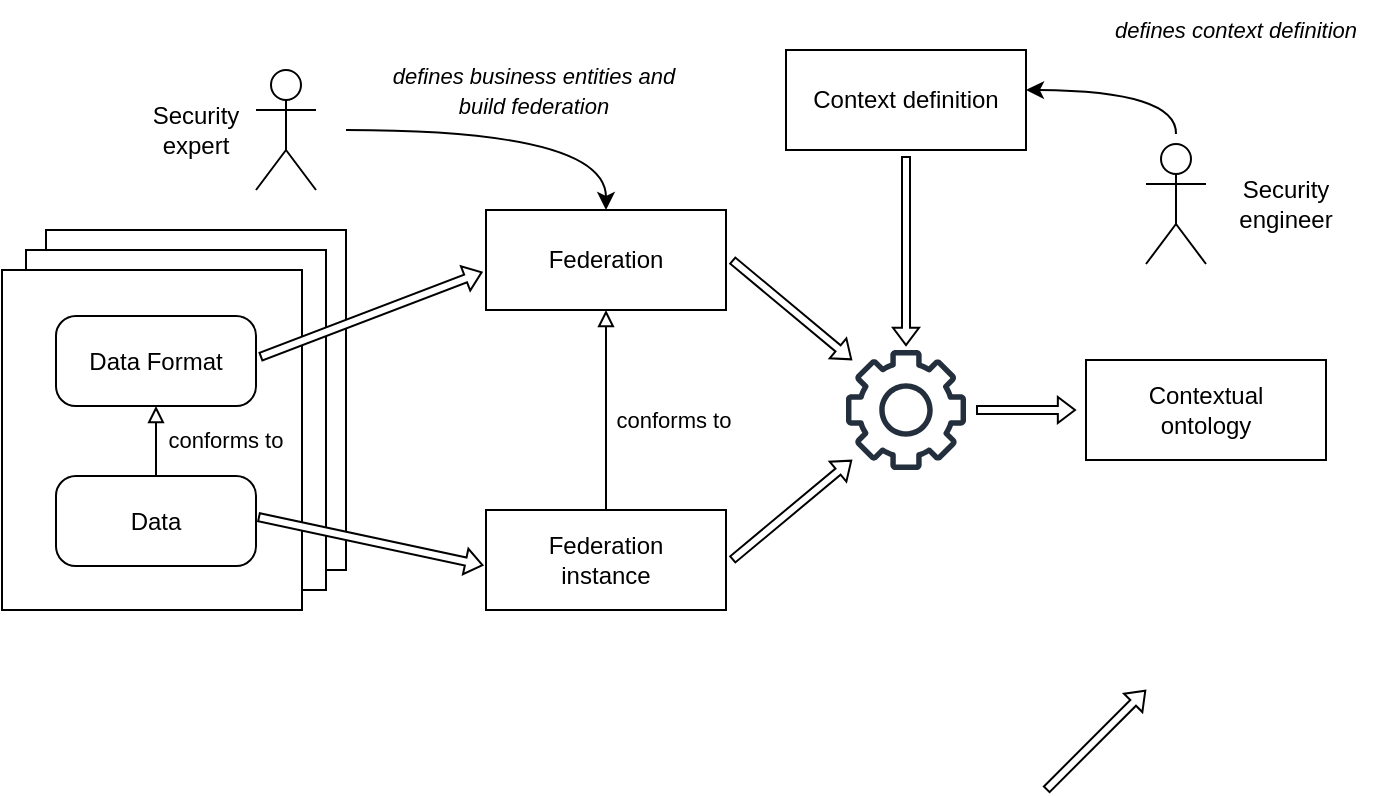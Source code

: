 <mxfile version="21.0.6" type="github">
  <diagram name="Page-1" id="LV6u2GoyfH_cWMS7qSA4">
    <mxGraphModel dx="835" dy="469" grid="1" gridSize="10" guides="1" tooltips="1" connect="1" arrows="1" fold="1" page="1" pageScale="1" pageWidth="827" pageHeight="1169" math="0" shadow="0">
      <root>
        <mxCell id="0" />
        <mxCell id="1" parent="0" />
        <mxCell id="476Phh2_DoRy5IiEpwfO-1" value="&lt;br style=&quot;font-size: 11px;&quot;&gt;" style="shape=umlActor;verticalLabelPosition=bottom;verticalAlign=top;html=1;outlineConnect=0;fontSize=11;" vertex="1" parent="1">
          <mxGeometry x="195" y="160" width="30" height="60" as="geometry" />
        </mxCell>
        <mxCell id="476Phh2_DoRy5IiEpwfO-2" value="" style="rounded=0;whiteSpace=wrap;html=1;" vertex="1" parent="1">
          <mxGeometry x="90" y="240" width="150" height="170" as="geometry" />
        </mxCell>
        <mxCell id="476Phh2_DoRy5IiEpwfO-3" value="" style="rounded=0;whiteSpace=wrap;html=1;" vertex="1" parent="1">
          <mxGeometry x="80" y="250" width="150" height="170" as="geometry" />
        </mxCell>
        <mxCell id="476Phh2_DoRy5IiEpwfO-4" value="" style="rounded=0;whiteSpace=wrap;html=1;" vertex="1" parent="1">
          <mxGeometry x="68" y="260" width="150" height="170" as="geometry" />
        </mxCell>
        <mxCell id="476Phh2_DoRy5IiEpwfO-6" value="Data Format" style="rounded=1;whiteSpace=wrap;html=1;arcSize=22;fontSize=12;" vertex="1" parent="1">
          <mxGeometry x="95" y="283" width="100" height="45" as="geometry" />
        </mxCell>
        <mxCell id="476Phh2_DoRy5IiEpwfO-7" value="Data" style="rounded=1;whiteSpace=wrap;html=1;arcSize=22;fontSize=12;" vertex="1" parent="1">
          <mxGeometry x="95" y="363" width="100" height="45" as="geometry" />
        </mxCell>
        <mxCell id="476Phh2_DoRy5IiEpwfO-8" value="" style="endArrow=block;html=1;rounded=0;exitX=0.5;exitY=0;exitDx=0;exitDy=0;entryX=0.5;entryY=1;entryDx=0;entryDy=0;endFill=0;" edge="1" parent="1" source="476Phh2_DoRy5IiEpwfO-7" target="476Phh2_DoRy5IiEpwfO-6">
          <mxGeometry width="50" height="50" relative="1" as="geometry">
            <mxPoint x="320" y="310" as="sourcePoint" />
            <mxPoint x="370" y="260" as="targetPoint" />
          </mxGeometry>
        </mxCell>
        <mxCell id="476Phh2_DoRy5IiEpwfO-10" value="conforms to" style="text;html=1;strokeColor=none;fillColor=none;align=center;verticalAlign=middle;whiteSpace=wrap;rounded=0;fontSize=11;" vertex="1" parent="1">
          <mxGeometry x="150" y="330" width="60" height="30" as="geometry" />
        </mxCell>
        <mxCell id="476Phh2_DoRy5IiEpwfO-27" style="edgeStyle=orthogonalEdgeStyle;rounded=0;orthogonalLoop=1;jettySize=auto;html=1;exitX=0.5;exitY=0;exitDx=0;exitDy=0;curved=1;startArrow=classic;startFill=1;endArrow=none;endFill=0;" edge="1" parent="1" source="476Phh2_DoRy5IiEpwfO-11">
          <mxGeometry relative="1" as="geometry">
            <mxPoint x="240" y="190" as="targetPoint" />
            <Array as="points">
              <mxPoint x="370" y="190" />
            </Array>
          </mxGeometry>
        </mxCell>
        <mxCell id="476Phh2_DoRy5IiEpwfO-11" value="Federation" style="rounded=0;whiteSpace=wrap;html=1;" vertex="1" parent="1">
          <mxGeometry x="310" y="230" width="120" height="50" as="geometry" />
        </mxCell>
        <mxCell id="476Phh2_DoRy5IiEpwfO-12" value="Security expert" style="text;html=1;strokeColor=none;fillColor=none;align=center;verticalAlign=middle;whiteSpace=wrap;rounded=0;fontSize=12;" vertex="1" parent="1">
          <mxGeometry x="135" y="175" width="60" height="30" as="geometry" />
        </mxCell>
        <mxCell id="476Phh2_DoRy5IiEpwfO-13" value="Federation&lt;br&gt;instance" style="rounded=0;whiteSpace=wrap;html=1;" vertex="1" parent="1">
          <mxGeometry x="310" y="380" width="120" height="50" as="geometry" />
        </mxCell>
        <mxCell id="476Phh2_DoRy5IiEpwfO-14" value="" style="endArrow=block;html=1;rounded=0;exitX=0.5;exitY=0;exitDx=0;exitDy=0;entryX=0.5;entryY=1;entryDx=0;entryDy=0;endFill=0;" edge="1" parent="1" source="476Phh2_DoRy5IiEpwfO-13" target="476Phh2_DoRy5IiEpwfO-11">
          <mxGeometry width="50" height="50" relative="1" as="geometry">
            <mxPoint x="365" y="350" as="sourcePoint" />
            <mxPoint x="365" y="320" as="targetPoint" />
          </mxGeometry>
        </mxCell>
        <mxCell id="476Phh2_DoRy5IiEpwfO-15" value="conforms to" style="text;html=1;strokeColor=none;fillColor=none;align=center;verticalAlign=middle;whiteSpace=wrap;rounded=0;fontSize=11;" vertex="1" parent="1">
          <mxGeometry x="374" y="320" width="60" height="30" as="geometry" />
        </mxCell>
        <mxCell id="476Phh2_DoRy5IiEpwfO-17" value="" style="sketch=0;outlineConnect=0;fontColor=#232F3E;gradientColor=none;fillColor=#232F3D;strokeColor=none;dashed=0;verticalLabelPosition=bottom;verticalAlign=top;align=center;html=1;fontSize=12;fontStyle=0;aspect=fixed;pointerEvents=1;shape=mxgraph.aws4.gear;" vertex="1" parent="1">
          <mxGeometry x="490" y="300" width="60" height="60" as="geometry" />
        </mxCell>
        <mxCell id="476Phh2_DoRy5IiEpwfO-18" value="Contextual &lt;br&gt;ontology" style="rounded=0;whiteSpace=wrap;html=1;" vertex="1" parent="1">
          <mxGeometry x="610" y="305" width="120" height="50" as="geometry" />
        </mxCell>
        <mxCell id="476Phh2_DoRy5IiEpwfO-23" value="Context definition" style="rounded=0;whiteSpace=wrap;html=1;" vertex="1" parent="1">
          <mxGeometry x="460" y="150" width="120" height="50" as="geometry" />
        </mxCell>
        <mxCell id="476Phh2_DoRy5IiEpwfO-24" value="&lt;br style=&quot;font-size: 11px;&quot;&gt;" style="shape=umlActor;verticalLabelPosition=bottom;verticalAlign=top;html=1;outlineConnect=0;fontSize=11;" vertex="1" parent="1">
          <mxGeometry x="640" y="197" width="30" height="60" as="geometry" />
        </mxCell>
        <mxCell id="476Phh2_DoRy5IiEpwfO-25" value="Security engineer" style="text;html=1;strokeColor=none;fillColor=none;align=center;verticalAlign=middle;whiteSpace=wrap;rounded=0;fontSize=12;" vertex="1" parent="1">
          <mxGeometry x="680" y="212" width="60" height="30" as="geometry" />
        </mxCell>
        <mxCell id="476Phh2_DoRy5IiEpwfO-28" value="&lt;font style=&quot;font-size: 11px;&quot;&gt;defines business entities and build federation&lt;/font&gt;" style="text;html=1;strokeColor=none;fillColor=none;align=center;verticalAlign=middle;whiteSpace=wrap;rounded=0;fontSize=12;fontStyle=2" vertex="1" parent="1">
          <mxGeometry x="259" y="155" width="150" height="30" as="geometry" />
        </mxCell>
        <mxCell id="476Phh2_DoRy5IiEpwfO-31" value="" style="shape=flexArrow;endArrow=classic;html=1;rounded=0;endWidth=8;endSize=2.527;width=4;fillColor=default;" edge="1" parent="1">
          <mxGeometry width="50" height="50" relative="1" as="geometry">
            <mxPoint x="555" y="330" as="sourcePoint" />
            <mxPoint x="605" y="330" as="targetPoint" />
          </mxGeometry>
        </mxCell>
        <mxCell id="476Phh2_DoRy5IiEpwfO-32" value="" style="shape=flexArrow;endArrow=classic;html=1;rounded=0;endWidth=8;endSize=2.527;width=4;fillColor=default;" edge="1" parent="1">
          <mxGeometry width="50" height="50" relative="1" as="geometry">
            <mxPoint x="590" y="520" as="sourcePoint" />
            <mxPoint x="640" y="470" as="targetPoint" />
          </mxGeometry>
        </mxCell>
        <mxCell id="476Phh2_DoRy5IiEpwfO-33" value="" style="shape=flexArrow;endArrow=classic;html=1;rounded=0;endWidth=8;endSize=2.527;width=4;entryX=-0.031;entryY=0.66;entryDx=0;entryDy=0;entryPerimeter=0;fillColor=default;exitX=1;exitY=0.5;exitDx=0;exitDy=0;" edge="1" parent="1">
          <mxGeometry width="50" height="50" relative="1" as="geometry">
            <mxPoint x="197" y="303.5" as="sourcePoint" />
            <mxPoint x="308.28" y="261" as="targetPoint" />
          </mxGeometry>
        </mxCell>
        <mxCell id="476Phh2_DoRy5IiEpwfO-34" value="" style="shape=flexArrow;endArrow=classic;html=1;rounded=0;endWidth=8;endSize=2.527;width=4;entryX=-0.019;entryY=0.593;entryDx=0;entryDy=0;entryPerimeter=0;fillColor=default;exitX=1;exitY=0.5;exitDx=0;exitDy=0;" edge="1" parent="1">
          <mxGeometry width="50" height="50" relative="1" as="geometry">
            <mxPoint x="196" y="383.5" as="sourcePoint" />
            <mxPoint x="308.72" y="407.65" as="targetPoint" />
          </mxGeometry>
        </mxCell>
        <mxCell id="476Phh2_DoRy5IiEpwfO-35" value="" style="shape=flexArrow;endArrow=classic;html=1;rounded=0;endWidth=8;endSize=2.527;width=4;fillColor=default;exitX=1;exitY=0.5;exitDx=0;exitDy=0;" edge="1" parent="1">
          <mxGeometry width="50" height="50" relative="1" as="geometry">
            <mxPoint x="433" y="255" as="sourcePoint" />
            <mxPoint x="493" y="305" as="targetPoint" />
          </mxGeometry>
        </mxCell>
        <mxCell id="476Phh2_DoRy5IiEpwfO-36" value="" style="shape=flexArrow;endArrow=classic;html=1;rounded=0;endWidth=8;endSize=2.527;width=4;fillColor=default;exitX=1;exitY=0.5;exitDx=0;exitDy=0;" edge="1" parent="1">
          <mxGeometry width="50" height="50" relative="1" as="geometry">
            <mxPoint x="433" y="405" as="sourcePoint" />
            <mxPoint x="493" y="355" as="targetPoint" />
          </mxGeometry>
        </mxCell>
        <mxCell id="476Phh2_DoRy5IiEpwfO-37" value="" style="shape=flexArrow;endArrow=classic;html=1;rounded=0;endWidth=8;endSize=2.527;width=4;fillColor=default;exitX=1;exitY=0.5;exitDx=0;exitDy=0;" edge="1" parent="1">
          <mxGeometry width="50" height="50" relative="1" as="geometry">
            <mxPoint x="520" y="203" as="sourcePoint" />
            <mxPoint x="520" y="298.001" as="targetPoint" />
          </mxGeometry>
        </mxCell>
        <mxCell id="476Phh2_DoRy5IiEpwfO-38" style="edgeStyle=orthogonalEdgeStyle;rounded=0;orthogonalLoop=1;jettySize=auto;html=1;exitX=1;exitY=0.5;exitDx=0;exitDy=0;curved=1;startArrow=classic;startFill=1;endArrow=none;endFill=0;entryX=0.5;entryY=0;entryDx=0;entryDy=0;entryPerimeter=0;" edge="1" parent="1">
          <mxGeometry relative="1" as="geometry">
            <mxPoint x="580" y="170" as="sourcePoint" />
            <mxPoint x="655" y="192" as="targetPoint" />
          </mxGeometry>
        </mxCell>
        <mxCell id="476Phh2_DoRy5IiEpwfO-39" value="&lt;font style=&quot;font-size: 11px;&quot;&gt;defines context definition&lt;/font&gt;" style="text;html=1;strokeColor=none;fillColor=none;align=center;verticalAlign=middle;whiteSpace=wrap;rounded=0;fontSize=12;fontStyle=2" vertex="1" parent="1">
          <mxGeometry x="610" y="125" width="150" height="30" as="geometry" />
        </mxCell>
      </root>
    </mxGraphModel>
  </diagram>
</mxfile>
